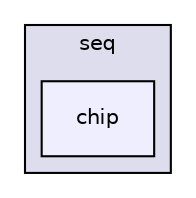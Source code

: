 digraph "java/broad/pda/seq/chip" {
  compound=true
  node [ fontsize="10", fontname="Helvetica"];
  edge [ labelfontsize="10", labelfontname="Helvetica"];
  subgraph clusterdir_40e28ab81d2798526c2fdce0497e5b74 {
    graph [ bgcolor="#ddddee", pencolor="black", label="seq" fontname="Helvetica", fontsize="10", URL="dir_40e28ab81d2798526c2fdce0497e5b74.html"]
  dir_587e0bf4227fd168f92104bd8da43c6b [shape=box, label="chip", style="filled", fillcolor="#eeeeff", pencolor="black", URL="dir_587e0bf4227fd168f92104bd8da43c6b.html"];
  }
}
